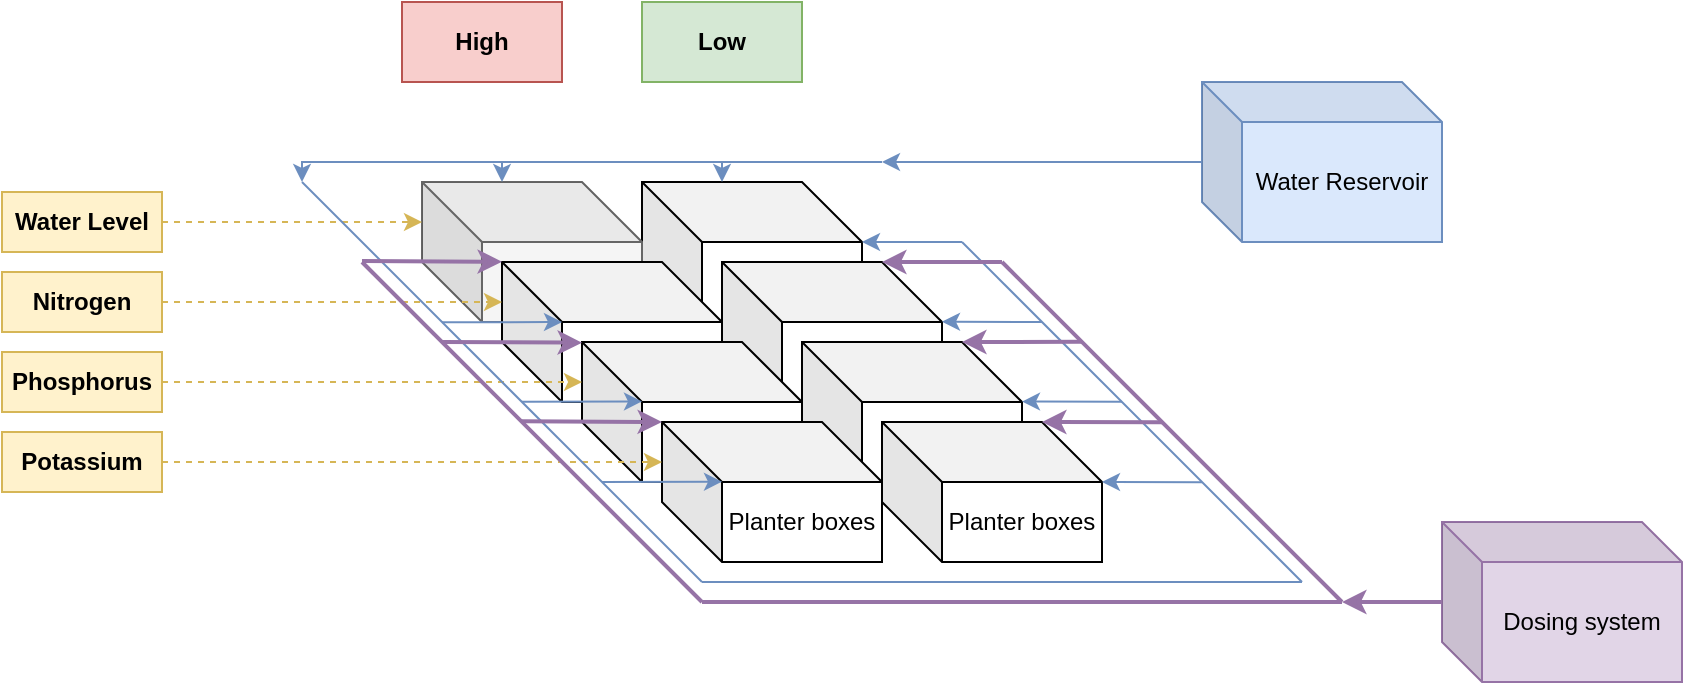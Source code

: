 <mxfile version="21.7.5" type="device">
  <diagram name="Page-1" id="e1lU-raT_zXdqLFa9THT">
    <mxGraphModel dx="1290" dy="752" grid="1" gridSize="10" guides="1" tooltips="1" connect="1" arrows="1" fold="1" page="1" pageScale="1" pageWidth="1100" pageHeight="850" math="0" shadow="0">
      <root>
        <mxCell id="0" />
        <mxCell id="1" parent="0" />
        <mxCell id="3GWw0KU_PbXfdqPxsTDg-6" value="" style="shape=cube;whiteSpace=wrap;html=1;boundedLbl=1;backgroundOutline=1;darkOpacity=0.05;darkOpacity2=0.1;size=30;" vertex="1" parent="1">
          <mxGeometry x="440" y="410" width="110" height="70" as="geometry" />
        </mxCell>
        <mxCell id="3GWw0KU_PbXfdqPxsTDg-3" value="" style="shape=cube;whiteSpace=wrap;html=1;boundedLbl=1;backgroundOutline=1;darkOpacity=0.05;darkOpacity2=0.1;size=30;fillColor=#f5f5f5;strokeColor=#666666;fontColor=#333333;" vertex="1" parent="1">
          <mxGeometry x="330" y="410" width="110" height="70" as="geometry" />
        </mxCell>
        <mxCell id="3GWw0KU_PbXfdqPxsTDg-1" value="" style="shape=cube;whiteSpace=wrap;html=1;boundedLbl=1;backgroundOutline=1;darkOpacity=0.05;darkOpacity2=0.1;size=30;" vertex="1" parent="1">
          <mxGeometry x="370" y="450" width="110" height="70" as="geometry" />
        </mxCell>
        <mxCell id="3GWw0KU_PbXfdqPxsTDg-5" value="" style="shape=cube;whiteSpace=wrap;html=1;boundedLbl=1;backgroundOutline=1;darkOpacity=0.05;darkOpacity2=0.1;size=30;" vertex="1" parent="1">
          <mxGeometry x="480" y="450" width="110" height="70" as="geometry" />
        </mxCell>
        <mxCell id="3GWw0KU_PbXfdqPxsTDg-7" value="" style="shape=cube;whiteSpace=wrap;html=1;boundedLbl=1;backgroundOutline=1;darkOpacity=0.05;darkOpacity2=0.1;size=30;" vertex="1" parent="1">
          <mxGeometry x="520" y="490" width="110" height="70" as="geometry" />
        </mxCell>
        <mxCell id="3GWw0KU_PbXfdqPxsTDg-8" value="" style="shape=cube;whiteSpace=wrap;html=1;boundedLbl=1;backgroundOutline=1;darkOpacity=0.05;darkOpacity2=0.1;size=30;" vertex="1" parent="1">
          <mxGeometry x="410" y="490" width="110" height="70" as="geometry" />
        </mxCell>
        <mxCell id="3GWw0KU_PbXfdqPxsTDg-9" value="Planter boxes" style="shape=cube;whiteSpace=wrap;html=1;boundedLbl=1;backgroundOutline=1;darkOpacity=0.05;darkOpacity2=0.1;size=30;" vertex="1" parent="1">
          <mxGeometry x="450" y="530" width="110" height="70" as="geometry" />
        </mxCell>
        <mxCell id="3GWw0KU_PbXfdqPxsTDg-10" value="Planter boxes" style="shape=cube;whiteSpace=wrap;html=1;boundedLbl=1;backgroundOutline=1;darkOpacity=0.05;darkOpacity2=0.1;size=30;" vertex="1" parent="1">
          <mxGeometry x="560" y="530" width="110" height="70" as="geometry" />
        </mxCell>
        <mxCell id="3GWw0KU_PbXfdqPxsTDg-11" value="&lt;b&gt;Low&lt;/b&gt;" style="rounded=0;whiteSpace=wrap;html=1;fillColor=#d5e8d4;strokeColor=#82b366;" vertex="1" parent="1">
          <mxGeometry x="440" y="320" width="80" height="40" as="geometry" />
        </mxCell>
        <mxCell id="3GWw0KU_PbXfdqPxsTDg-12" value="&lt;b&gt;High&lt;/b&gt;" style="rounded=0;whiteSpace=wrap;html=1;fillColor=#f8cecc;strokeColor=#b85450;" vertex="1" parent="1">
          <mxGeometry x="320" y="320" width="80" height="40" as="geometry" />
        </mxCell>
        <mxCell id="3GWw0KU_PbXfdqPxsTDg-18" style="edgeStyle=orthogonalEdgeStyle;rounded=0;orthogonalLoop=1;jettySize=auto;html=1;entryX=0;entryY=0;entryDx=0;entryDy=20;entryPerimeter=0;fillColor=#fff2cc;strokeColor=#d6b656;dashed=1;" edge="1" parent="1" source="3GWw0KU_PbXfdqPxsTDg-13" target="3GWw0KU_PbXfdqPxsTDg-3">
          <mxGeometry relative="1" as="geometry" />
        </mxCell>
        <mxCell id="3GWw0KU_PbXfdqPxsTDg-13" value="&lt;b&gt;Water Level&lt;/b&gt;" style="rounded=0;whiteSpace=wrap;html=1;fillColor=#fff2cc;strokeColor=#d6b656;" vertex="1" parent="1">
          <mxGeometry x="120" y="415" width="80" height="30" as="geometry" />
        </mxCell>
        <mxCell id="3GWw0KU_PbXfdqPxsTDg-17" style="edgeStyle=orthogonalEdgeStyle;rounded=0;orthogonalLoop=1;jettySize=auto;html=1;entryX=0;entryY=0;entryDx=0;entryDy=20;entryPerimeter=0;fillColor=#fff2cc;strokeColor=#d6b656;dashed=1;" edge="1" parent="1" source="3GWw0KU_PbXfdqPxsTDg-14" target="3GWw0KU_PbXfdqPxsTDg-1">
          <mxGeometry relative="1" as="geometry" />
        </mxCell>
        <mxCell id="3GWw0KU_PbXfdqPxsTDg-14" value="&lt;b&gt;Nitrogen&lt;/b&gt;" style="rounded=0;whiteSpace=wrap;html=1;fillColor=#fff2cc;strokeColor=#d6b656;" vertex="1" parent="1">
          <mxGeometry x="120" y="455" width="80" height="30" as="geometry" />
        </mxCell>
        <mxCell id="3GWw0KU_PbXfdqPxsTDg-19" style="edgeStyle=orthogonalEdgeStyle;rounded=0;orthogonalLoop=1;jettySize=auto;html=1;entryX=0;entryY=0;entryDx=0;entryDy=20;entryPerimeter=0;fillColor=#fff2cc;strokeColor=#d6b656;dashed=1;" edge="1" parent="1" source="3GWw0KU_PbXfdqPxsTDg-15" target="3GWw0KU_PbXfdqPxsTDg-8">
          <mxGeometry relative="1" as="geometry" />
        </mxCell>
        <mxCell id="3GWw0KU_PbXfdqPxsTDg-15" value="&lt;b&gt;Phosphorus&lt;/b&gt;" style="rounded=0;whiteSpace=wrap;html=1;fillColor=#fff2cc;strokeColor=#d6b656;" vertex="1" parent="1">
          <mxGeometry x="120" y="495" width="80" height="30" as="geometry" />
        </mxCell>
        <mxCell id="3GWw0KU_PbXfdqPxsTDg-20" style="edgeStyle=orthogonalEdgeStyle;rounded=0;orthogonalLoop=1;jettySize=auto;html=1;entryX=0;entryY=0;entryDx=0;entryDy=20;entryPerimeter=0;fillColor=#fff2cc;strokeColor=#d6b656;dashed=1;" edge="1" parent="1" source="3GWw0KU_PbXfdqPxsTDg-16" target="3GWw0KU_PbXfdqPxsTDg-9">
          <mxGeometry relative="1" as="geometry" />
        </mxCell>
        <mxCell id="3GWw0KU_PbXfdqPxsTDg-16" value="&lt;b&gt;Potassium&lt;/b&gt;" style="rounded=0;whiteSpace=wrap;html=1;fillColor=#fff2cc;strokeColor=#d6b656;" vertex="1" parent="1">
          <mxGeometry x="120" y="535" width="80" height="30" as="geometry" />
        </mxCell>
        <mxCell id="3GWw0KU_PbXfdqPxsTDg-25" style="edgeStyle=orthogonalEdgeStyle;rounded=0;orthogonalLoop=1;jettySize=auto;html=1;fillColor=#dae8fc;strokeColor=#6c8ebf;strokeWidth=1;" edge="1" parent="1" source="3GWw0KU_PbXfdqPxsTDg-23">
          <mxGeometry relative="1" as="geometry">
            <mxPoint x="560" y="400.0" as="targetPoint" />
          </mxGeometry>
        </mxCell>
        <mxCell id="3GWw0KU_PbXfdqPxsTDg-23" value="Water Reservoir" style="shape=cube;whiteSpace=wrap;html=1;boundedLbl=1;backgroundOutline=1;darkOpacity=0.05;darkOpacity2=0.1;fillColor=#dae8fc;strokeColor=#6c8ebf;" vertex="1" parent="1">
          <mxGeometry x="720" y="360" width="120" height="80" as="geometry" />
        </mxCell>
        <mxCell id="3GWw0KU_PbXfdqPxsTDg-56" style="edgeStyle=orthogonalEdgeStyle;rounded=0;orthogonalLoop=1;jettySize=auto;html=1;fillColor=#e1d5e7;strokeColor=#9673a6;strokeWidth=2;" edge="1" parent="1" source="3GWw0KU_PbXfdqPxsTDg-24">
          <mxGeometry relative="1" as="geometry">
            <mxPoint x="790" y="620" as="targetPoint" />
          </mxGeometry>
        </mxCell>
        <mxCell id="3GWw0KU_PbXfdqPxsTDg-24" value="Dosing system" style="shape=cube;whiteSpace=wrap;html=1;boundedLbl=1;backgroundOutline=1;darkOpacity=0.05;darkOpacity2=0.1;fillColor=#e1d5e7;strokeColor=#9673a6;" vertex="1" parent="1">
          <mxGeometry x="840" y="580" width="120" height="80" as="geometry" />
        </mxCell>
        <mxCell id="3GWw0KU_PbXfdqPxsTDg-26" style="edgeStyle=orthogonalEdgeStyle;rounded=0;orthogonalLoop=1;jettySize=auto;html=1;fillColor=#dae8fc;strokeColor=#6c8ebf;entryX=0;entryY=0;entryDx=40;entryDy=0;entryPerimeter=0;strokeWidth=1;" edge="1" parent="1" target="3GWw0KU_PbXfdqPxsTDg-6">
          <mxGeometry relative="1" as="geometry">
            <mxPoint x="570" y="410.0" as="targetPoint" />
            <mxPoint x="560" y="400" as="sourcePoint" />
            <Array as="points">
              <mxPoint x="480" y="400" />
            </Array>
          </mxGeometry>
        </mxCell>
        <mxCell id="3GWw0KU_PbXfdqPxsTDg-27" style="edgeStyle=orthogonalEdgeStyle;rounded=0;orthogonalLoop=1;jettySize=auto;html=1;fillColor=#dae8fc;strokeColor=#6c8ebf;entryX=0;entryY=0;entryDx=40;entryDy=0;entryPerimeter=0;strokeWidth=1;" edge="1" parent="1" target="3GWw0KU_PbXfdqPxsTDg-3">
          <mxGeometry relative="1" as="geometry">
            <mxPoint x="400" y="410" as="targetPoint" />
            <mxPoint x="480" y="400" as="sourcePoint" />
            <Array as="points">
              <mxPoint x="370" y="400" />
            </Array>
          </mxGeometry>
        </mxCell>
        <mxCell id="3GWw0KU_PbXfdqPxsTDg-28" style="edgeStyle=orthogonalEdgeStyle;rounded=0;orthogonalLoop=1;jettySize=auto;html=1;fillColor=#dae8fc;strokeColor=#6c8ebf;strokeWidth=1;" edge="1" parent="1">
          <mxGeometry relative="1" as="geometry">
            <mxPoint x="270" y="410" as="targetPoint" />
            <mxPoint x="370" y="400" as="sourcePoint" />
            <Array as="points">
              <mxPoint x="270" y="400" />
            </Array>
          </mxGeometry>
        </mxCell>
        <mxCell id="3GWw0KU_PbXfdqPxsTDg-30" style="rounded=0;orthogonalLoop=1;jettySize=auto;html=1;fillColor=#dae8fc;strokeColor=#6c8ebf;strokeWidth=1;endArrow=none;endFill=0;" edge="1" parent="1">
          <mxGeometry relative="1" as="geometry">
            <mxPoint x="470" y="610" as="targetPoint" />
            <mxPoint x="270" y="410" as="sourcePoint" />
          </mxGeometry>
        </mxCell>
        <mxCell id="3GWw0KU_PbXfdqPxsTDg-31" style="rounded=0;orthogonalLoop=1;jettySize=auto;html=1;fillColor=#dae8fc;strokeColor=#6c8ebf;strokeWidth=1;endArrow=none;endFill=0;" edge="1" parent="1">
          <mxGeometry relative="1" as="geometry">
            <mxPoint x="770" y="610" as="targetPoint" />
            <mxPoint x="470" y="610" as="sourcePoint" />
          </mxGeometry>
        </mxCell>
        <mxCell id="3GWw0KU_PbXfdqPxsTDg-34" style="rounded=0;orthogonalLoop=1;jettySize=auto;html=1;fillColor=#dae8fc;strokeColor=#6c8ebf;strokeWidth=1;endArrow=none;endFill=0;" edge="1" parent="1">
          <mxGeometry relative="1" as="geometry">
            <mxPoint x="770" y="610" as="targetPoint" />
            <mxPoint x="600" y="440" as="sourcePoint" />
          </mxGeometry>
        </mxCell>
        <mxCell id="3GWw0KU_PbXfdqPxsTDg-36" style="rounded=0;orthogonalLoop=1;jettySize=auto;html=1;fillColor=#dae8fc;strokeColor=#6c8ebf;strokeWidth=1;endArrow=classic;endFill=1;entryX=0;entryY=0;entryDx=95;entryDy=15;entryPerimeter=0;" edge="1" parent="1">
          <mxGeometry relative="1" as="geometry">
            <mxPoint x="550" y="440" as="targetPoint" />
            <mxPoint x="600" y="440" as="sourcePoint" />
          </mxGeometry>
        </mxCell>
        <mxCell id="3GWw0KU_PbXfdqPxsTDg-38" style="rounded=0;orthogonalLoop=1;jettySize=auto;html=1;fillColor=#dae8fc;strokeColor=#6c8ebf;strokeWidth=1;endArrow=classic;endFill=1;entryX=0;entryY=0;entryDx=95;entryDy=15;entryPerimeter=0;" edge="1" parent="1">
          <mxGeometry relative="1" as="geometry">
            <mxPoint x="590" y="479.87" as="targetPoint" />
            <mxPoint x="640" y="480" as="sourcePoint" />
          </mxGeometry>
        </mxCell>
        <mxCell id="3GWw0KU_PbXfdqPxsTDg-39" style="rounded=0;orthogonalLoop=1;jettySize=auto;html=1;fillColor=#dae8fc;strokeColor=#6c8ebf;strokeWidth=1;endArrow=classic;endFill=1;entryX=0;entryY=0;entryDx=95;entryDy=15;entryPerimeter=0;" edge="1" parent="1">
          <mxGeometry relative="1" as="geometry">
            <mxPoint x="630" y="519.77" as="targetPoint" />
            <mxPoint x="680" y="519.9" as="sourcePoint" />
          </mxGeometry>
        </mxCell>
        <mxCell id="3GWw0KU_PbXfdqPxsTDg-40" style="rounded=0;orthogonalLoop=1;jettySize=auto;html=1;fillColor=#dae8fc;strokeColor=#6c8ebf;strokeWidth=1;endArrow=classic;endFill=1;entryX=0;entryY=0;entryDx=95;entryDy=15;entryPerimeter=0;" edge="1" parent="1">
          <mxGeometry relative="1" as="geometry">
            <mxPoint x="670" y="560" as="targetPoint" />
            <mxPoint x="720" y="560.13" as="sourcePoint" />
          </mxGeometry>
        </mxCell>
        <mxCell id="3GWw0KU_PbXfdqPxsTDg-41" style="rounded=0;orthogonalLoop=1;jettySize=auto;html=1;fillColor=#dae8fc;strokeColor=#6c8ebf;strokeWidth=1;endArrow=classic;endFill=1;entryX=0;entryY=0;entryDx=95;entryDy=15;entryPerimeter=0;" edge="1" parent="1">
          <mxGeometry relative="1" as="geometry">
            <mxPoint x="480" y="559.85" as="targetPoint" />
            <mxPoint x="420" y="560" as="sourcePoint" />
          </mxGeometry>
        </mxCell>
        <mxCell id="3GWw0KU_PbXfdqPxsTDg-42" style="rounded=0;orthogonalLoop=1;jettySize=auto;html=1;fillColor=#dae8fc;strokeColor=#6c8ebf;strokeWidth=1;endArrow=classic;endFill=1;entryX=0;entryY=0;entryDx=95;entryDy=15;entryPerimeter=0;" edge="1" parent="1">
          <mxGeometry relative="1" as="geometry">
            <mxPoint x="440" y="519.72" as="targetPoint" />
            <mxPoint x="380" y="519.87" as="sourcePoint" />
          </mxGeometry>
        </mxCell>
        <mxCell id="3GWw0KU_PbXfdqPxsTDg-43" style="rounded=0;orthogonalLoop=1;jettySize=auto;html=1;fillColor=#dae8fc;strokeColor=#6c8ebf;strokeWidth=1;endArrow=classic;endFill=1;entryX=0;entryY=0;entryDx=95;entryDy=15;entryPerimeter=0;" edge="1" parent="1">
          <mxGeometry relative="1" as="geometry">
            <mxPoint x="400" y="480" as="targetPoint" />
            <mxPoint x="340" y="480.15" as="sourcePoint" />
          </mxGeometry>
        </mxCell>
        <mxCell id="3GWw0KU_PbXfdqPxsTDg-46" style="rounded=0;orthogonalLoop=1;jettySize=auto;html=1;fillColor=#e1d5e7;strokeColor=#9673a6;strokeWidth=2;endArrow=none;endFill=0;" edge="1" parent="1">
          <mxGeometry relative="1" as="geometry">
            <mxPoint x="790" y="620" as="targetPoint" />
            <mxPoint x="620" y="450" as="sourcePoint" />
          </mxGeometry>
        </mxCell>
        <mxCell id="3GWw0KU_PbXfdqPxsTDg-48" style="rounded=0;orthogonalLoop=1;jettySize=auto;html=1;fillColor=#e1d5e7;strokeColor=#9673a6;strokeWidth=2;endArrow=classic;endFill=1;entryX=0;entryY=0;entryDx=80;entryDy=0;entryPerimeter=0;" edge="1" parent="1" target="3GWw0KU_PbXfdqPxsTDg-5">
          <mxGeometry relative="1" as="geometry">
            <mxPoint x="570" y="449.87" as="targetPoint" />
            <mxPoint x="620" y="450" as="sourcePoint" />
          </mxGeometry>
        </mxCell>
        <mxCell id="3GWw0KU_PbXfdqPxsTDg-49" style="rounded=0;orthogonalLoop=1;jettySize=auto;html=1;fillColor=#e1d5e7;strokeColor=#9673a6;strokeWidth=2;endArrow=classic;endFill=1;entryX=0;entryY=0;entryDx=80;entryDy=0;entryPerimeter=0;" edge="1" parent="1" target="3GWw0KU_PbXfdqPxsTDg-7">
          <mxGeometry relative="1" as="geometry">
            <mxPoint x="610" y="489.77" as="targetPoint" />
            <mxPoint x="660" y="489.9" as="sourcePoint" />
          </mxGeometry>
        </mxCell>
        <mxCell id="3GWw0KU_PbXfdqPxsTDg-50" style="rounded=0;orthogonalLoop=1;jettySize=auto;html=1;fillColor=#e1d5e7;strokeColor=#9673a6;strokeWidth=2;endArrow=classic;endFill=1;entryX=0;entryY=0;entryDx=80;entryDy=0;entryPerimeter=0;" edge="1" parent="1" target="3GWw0KU_PbXfdqPxsTDg-10">
          <mxGeometry relative="1" as="geometry">
            <mxPoint x="650" y="530" as="targetPoint" />
            <mxPoint x="700" y="530.13" as="sourcePoint" />
          </mxGeometry>
        </mxCell>
        <mxCell id="3GWw0KU_PbXfdqPxsTDg-51" style="rounded=0;orthogonalLoop=1;jettySize=auto;html=1;fillColor=#e1d5e7;strokeColor=#9673a6;strokeWidth=2;endArrow=none;endFill=0;" edge="1" parent="1">
          <mxGeometry relative="1" as="geometry">
            <mxPoint x="790" y="620" as="targetPoint" />
            <mxPoint x="470" y="620" as="sourcePoint" />
          </mxGeometry>
        </mxCell>
        <mxCell id="3GWw0KU_PbXfdqPxsTDg-52" style="rounded=0;orthogonalLoop=1;jettySize=auto;html=1;fillColor=#e1d5e7;strokeColor=#9673a6;strokeWidth=2;endArrow=none;endFill=0;" edge="1" parent="1">
          <mxGeometry relative="1" as="geometry">
            <mxPoint x="470" y="620" as="targetPoint" />
            <mxPoint x="300" y="450" as="sourcePoint" />
          </mxGeometry>
        </mxCell>
        <mxCell id="3GWw0KU_PbXfdqPxsTDg-53" style="rounded=0;orthogonalLoop=1;jettySize=auto;html=1;fillColor=#e1d5e7;strokeColor=#9673a6;strokeWidth=2;endArrow=classic;endFill=1;entryX=0;entryY=0;entryDx=0;entryDy=0;entryPerimeter=0;" edge="1" parent="1" target="3GWw0KU_PbXfdqPxsTDg-9">
          <mxGeometry relative="1" as="geometry">
            <mxPoint x="320" y="529.52" as="targetPoint" />
            <mxPoint x="380" y="529.65" as="sourcePoint" />
          </mxGeometry>
        </mxCell>
        <mxCell id="3GWw0KU_PbXfdqPxsTDg-54" style="rounded=0;orthogonalLoop=1;jettySize=auto;html=1;fillColor=#e1d5e7;strokeColor=#9673a6;strokeWidth=2;endArrow=classic;endFill=1;entryX=0;entryY=0;entryDx=0;entryDy=0;entryPerimeter=0;" edge="1" parent="1">
          <mxGeometry relative="1" as="geometry">
            <mxPoint x="410" y="490.35" as="targetPoint" />
            <mxPoint x="340" y="490" as="sourcePoint" />
          </mxGeometry>
        </mxCell>
        <mxCell id="3GWw0KU_PbXfdqPxsTDg-55" style="rounded=0;orthogonalLoop=1;jettySize=auto;html=1;fillColor=#e1d5e7;strokeColor=#9673a6;strokeWidth=2;endArrow=classic;endFill=1;entryX=0;entryY=0;entryDx=0;entryDy=0;entryPerimeter=0;" edge="1" parent="1">
          <mxGeometry relative="1" as="geometry">
            <mxPoint x="370" y="449.87" as="targetPoint" />
            <mxPoint x="300" y="449.52" as="sourcePoint" />
          </mxGeometry>
        </mxCell>
      </root>
    </mxGraphModel>
  </diagram>
</mxfile>
